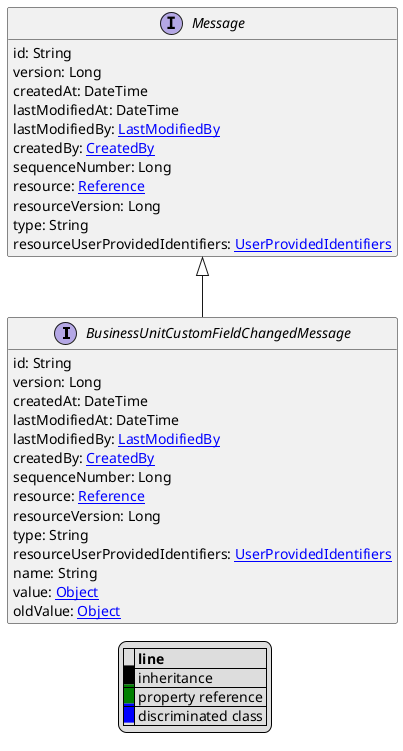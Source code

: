 @startuml

hide empty fields
hide empty methods
legend
|= |= line |
|<back:black>   </back>| inheritance |
|<back:green>   </back>| property reference |
|<back:blue>   </back>| discriminated class |
endlegend
interface BusinessUnitCustomFieldChangedMessage [[BusinessUnitCustomFieldChangedMessage.svg]] extends Message {
    id: String
    version: Long
    createdAt: DateTime
    lastModifiedAt: DateTime
    lastModifiedBy: [[LastModifiedBy.svg LastModifiedBy]]
    createdBy: [[CreatedBy.svg CreatedBy]]
    sequenceNumber: Long
    resource: [[Reference.svg Reference]]
    resourceVersion: Long
    type: String
    resourceUserProvidedIdentifiers: [[UserProvidedIdentifiers.svg UserProvidedIdentifiers]]
    name: String
    value: [[Object.svg Object]]
    oldValue: [[Object.svg Object]]
}
interface Message [[Message.svg]]  {
    id: String
    version: Long
    createdAt: DateTime
    lastModifiedAt: DateTime
    lastModifiedBy: [[LastModifiedBy.svg LastModifiedBy]]
    createdBy: [[CreatedBy.svg CreatedBy]]
    sequenceNumber: Long
    resource: [[Reference.svg Reference]]
    resourceVersion: Long
    type: String
    resourceUserProvidedIdentifiers: [[UserProvidedIdentifiers.svg UserProvidedIdentifiers]]
}





@enduml
